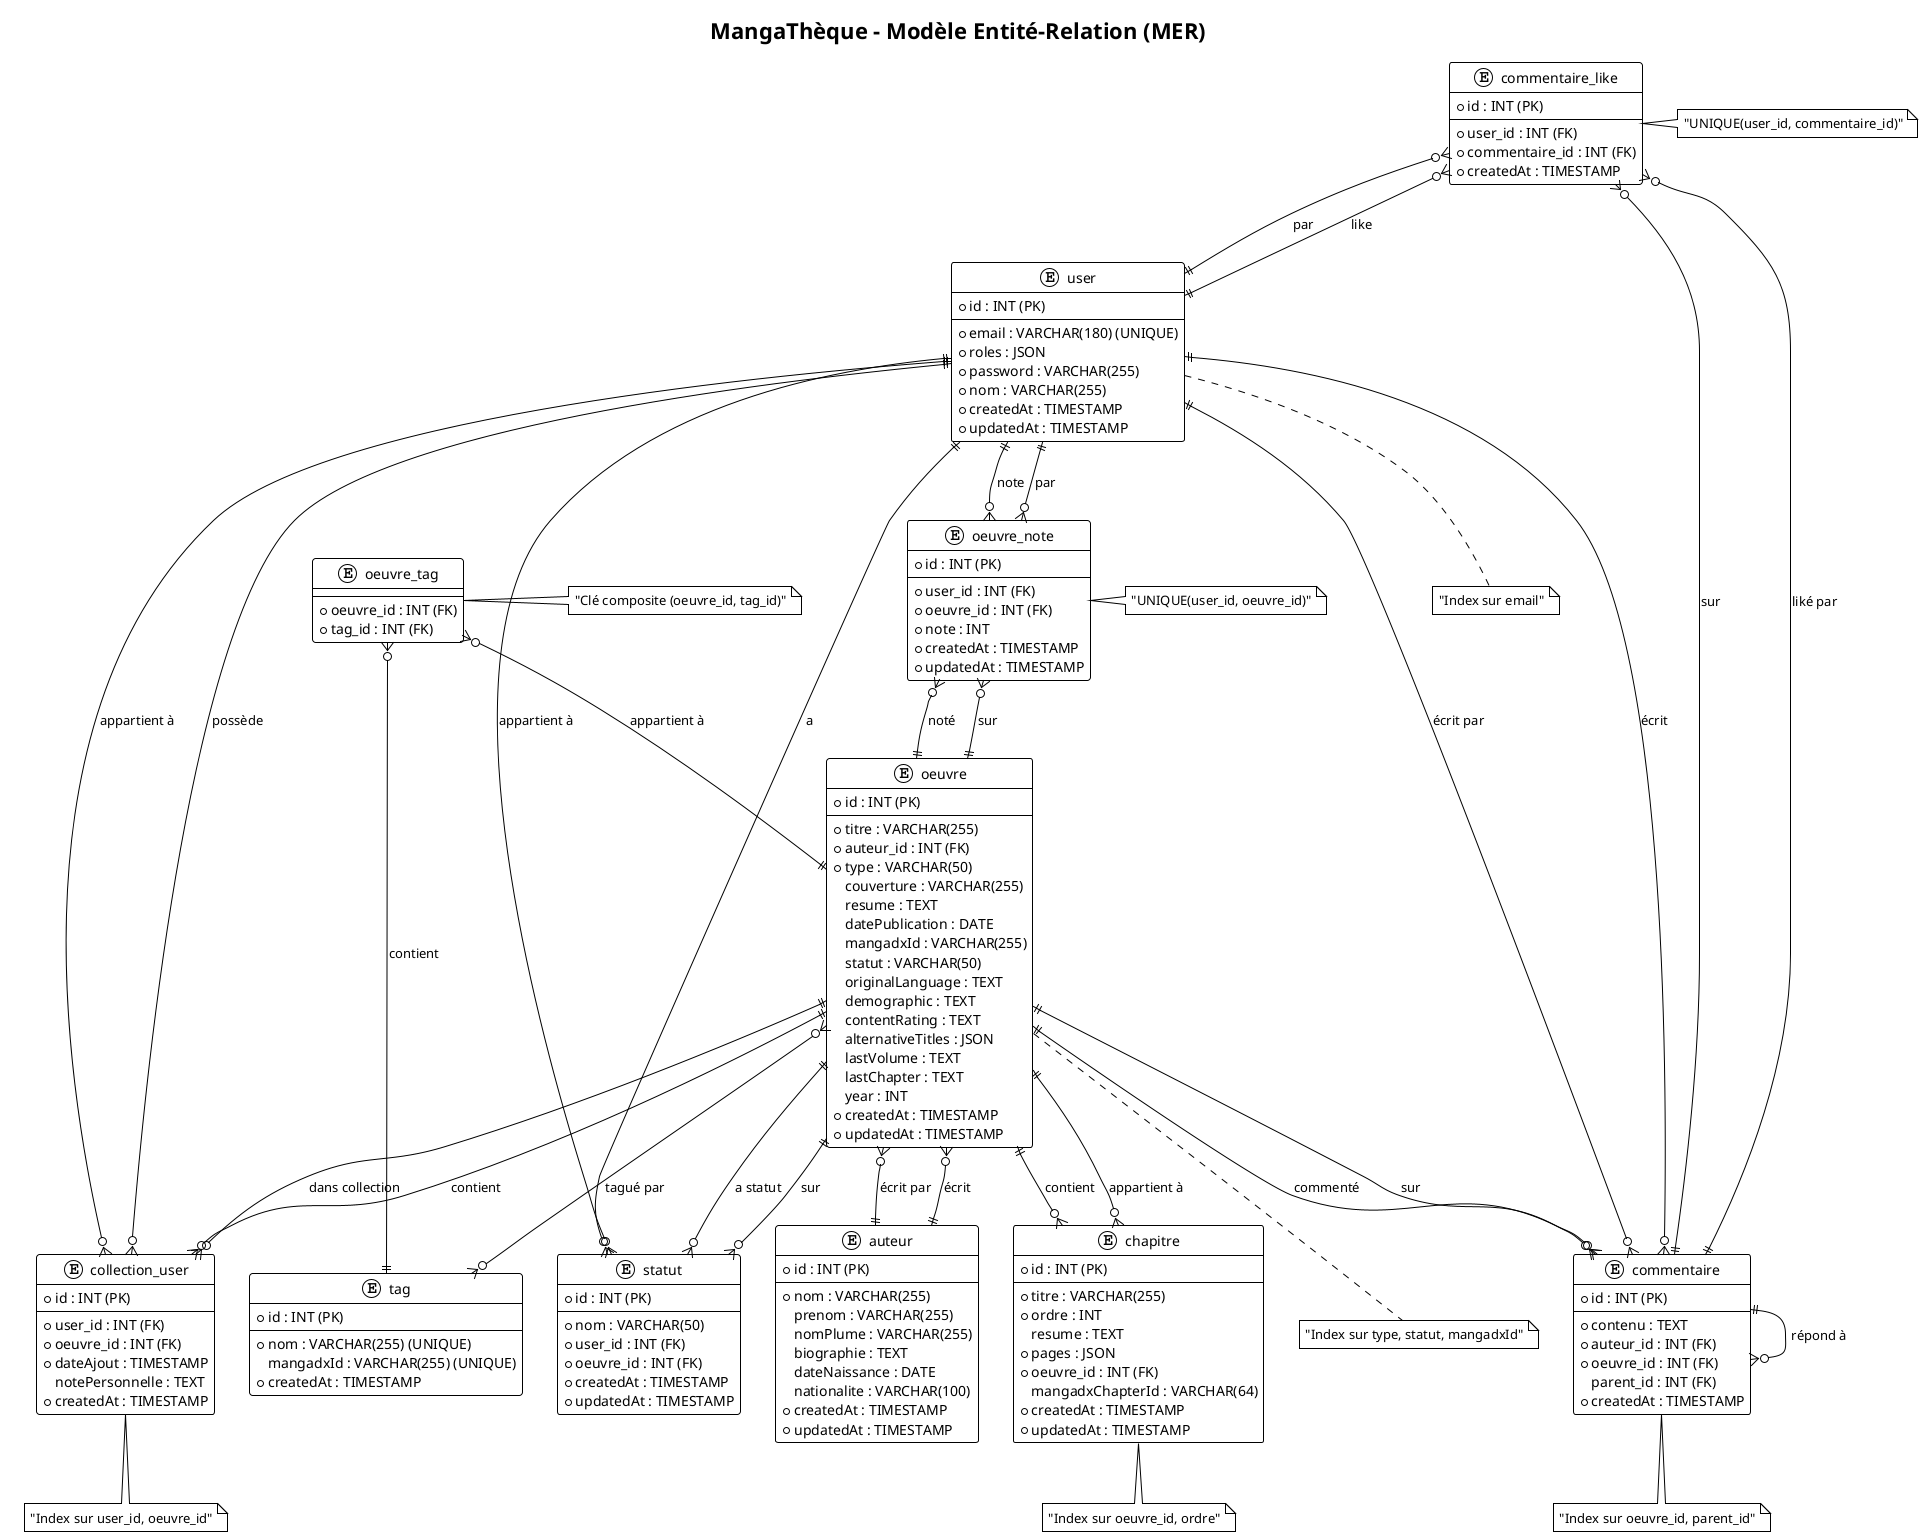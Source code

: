 @startuml MangaThèque - Modèle Entité-Relation (MER)

!theme plain
skinparam backgroundColor #FFFFFF
skinparam entityBackgroundColor #E3F2FD
skinparam entityBorderColor #1976D2
skinparam entityFontSize 11
skinparam entityFontName Arial
skinparam relationshipFontSize 10
skinparam relationshipFontName Arial

title MangaThèque - Modèle Entité-Relation (MER)

' ===== ENTITÉS =====

entity "user" {
  * id : INT (PK)
  --
  * email : VARCHAR(180) (UNIQUE)
  * roles : JSON
  * password : VARCHAR(255)
  * nom : VARCHAR(255)
  * createdAt : TIMESTAMP
  * updatedAt : TIMESTAMP
}

entity "auteur" {
  * id : INT (PK)
  --
  * nom : VARCHAR(255)
  prenom : VARCHAR(255)
  nomPlume : VARCHAR(255)
  biographie : TEXT
  dateNaissance : DATE
  nationalite : VARCHAR(100)
  * createdAt : TIMESTAMP
  * updatedAt : TIMESTAMP
}

entity "oeuvre" {
  * id : INT (PK)
  --
  * titre : VARCHAR(255)
  * auteur_id : INT (FK)
  * type : VARCHAR(50)
  couverture : VARCHAR(255)
  resume : TEXT
  datePublication : DATE
  mangadxId : VARCHAR(255)
  statut : VARCHAR(50)
  originalLanguage : TEXT
  demographic : TEXT
  contentRating : TEXT
  alternativeTitles : JSON
  lastVolume : TEXT
  lastChapter : TEXT
  year : INT
  * createdAt : TIMESTAMP
  * updatedAt : TIMESTAMP
}

entity "chapitre" {
  * id : INT (PK)
  --
  * titre : VARCHAR(255)
  * ordre : INT
  resume : TEXT
  * pages : JSON
  * oeuvre_id : INT (FK)
  mangadxChapterId : VARCHAR(64)
  * createdAt : TIMESTAMP
  * updatedAt : TIMESTAMP
}

entity "tag" {
  * id : INT (PK)
  --
  * nom : VARCHAR(255) (UNIQUE)
  mangadxId : VARCHAR(255) (UNIQUE)
  * createdAt : TIMESTAMP
}

entity "oeuvre_tag" {
  * oeuvre_id : INT (FK)
  * tag_id : INT (FK)
}

entity "collection_user" {
  * id : INT (PK)
  --
  * user_id : INT (FK)
  * oeuvre_id : INT (FK)
  * dateAjout : TIMESTAMP
  notePersonnelle : TEXT
  * createdAt : TIMESTAMP
}

entity "statut" {
  * id : INT (PK)
  --
  * nom : VARCHAR(50)
  * user_id : INT (FK)
  * oeuvre_id : INT (FK)
  * createdAt : TIMESTAMP
  * updatedAt : TIMESTAMP
}

entity "commentaire" {
  * id : INT (PK)
  --
  * contenu : TEXT
  * auteur_id : INT (FK)
  * oeuvre_id : INT (FK)
  parent_id : INT (FK)
  * createdAt : TIMESTAMP
}

entity "commentaire_like" {
  * id : INT (PK)
  --
  * user_id : INT (FK)
  * commentaire_id : INT (FK)
  * createdAt : TIMESTAMP
}

entity "oeuvre_note" {
  * id : INT (PK)
  --
  * user_id : INT (FK)
  * oeuvre_id : INT (FK)
  * note : INT
  * createdAt : TIMESTAMP
  * updatedAt : TIMESTAMP
}

' ===== RELATIONS =====

' Relations One-to-Many
user ||--o{ collection_user : "possède"
user ||--o{ statut : "a"
user ||--o{ commentaire : "écrit"
user ||--o{ commentaire_like : "like"
user ||--o{ oeuvre_note : "note"

auteur ||--o{ oeuvre : "écrit"

oeuvre ||--o{ chapitre : "contient"
oeuvre ||--o{ collection_user : "dans collection"
oeuvre ||--o{ statut : "a statut"
oeuvre ||--o{ commentaire : "commenté"
oeuvre ||--o{ oeuvre_note : "noté"

commentaire ||--o{ commentaire : "répond à"
commentaire ||--o{ commentaire_like : "liké par"

' Relations Many-to-Many
oeuvre }o--o{ tag : "tagué par"
oeuvre_tag }o--|| oeuvre : "appartient à"
oeuvre_tag }o--|| tag : "contient"

' Relations Many-to-One
collection_user }o--|| user : "appartient à"
collection_user }o--|| oeuvre : "contient"

statut }o--|| user : "appartient à"
statut }o--|| oeuvre : "sur"

commentaire }o--|| user : "écrit par"
commentaire }o--|| oeuvre : "sur"

commentaire_like }o--|| user : "par"
commentaire_like }o--|| commentaire : "sur"

oeuvre_note }o--|| user : "par"
oeuvre_note }o--|| oeuvre : "sur"

chapitre }o--|| oeuvre : "appartient à"

oeuvre }o--|| auteur : "écrit par"

' ===== CONTRAINTES =====
note right of commentaire_like : "UNIQUE(user_id, commentaire_id)"
note right of oeuvre_note : "UNIQUE(user_id, oeuvre_id)"
note right of oeuvre_tag : "Clé composite (oeuvre_id, tag_id)"

' ===== INDEX SUGGESTIONS =====
note bottom of user : "Index sur email"
note bottom of oeuvre : "Index sur type, statut, mangadxId"
note bottom of chapitre : "Index sur oeuvre_id, ordre"
note bottom of commentaire : "Index sur oeuvre_id, parent_id"
note bottom of collection_user : "Index sur user_id, oeuvre_id"

@enduml 